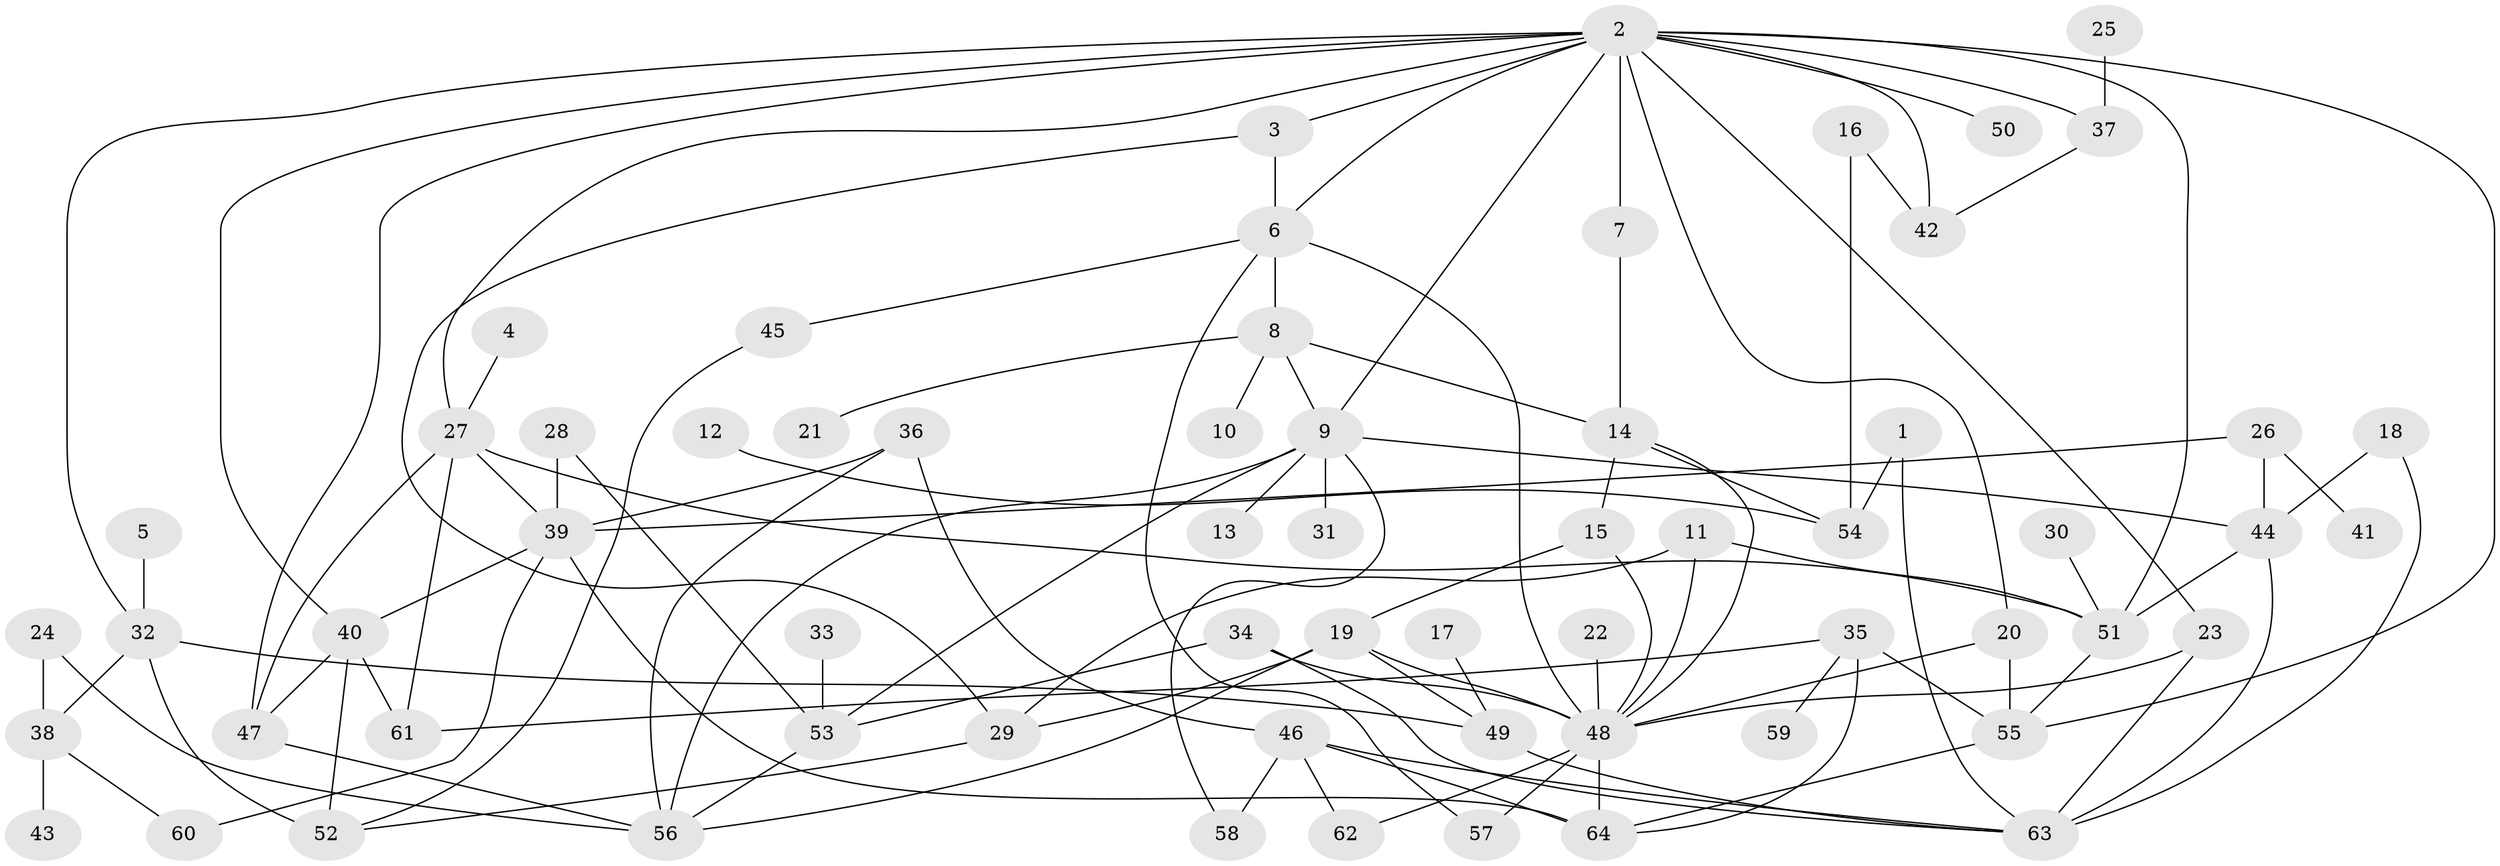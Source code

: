 // original degree distribution, {4: 0.2109375, 9: 0.0078125, 6: 0.0234375, 8: 0.015625, 5: 0.0390625, 2: 0.296875, 3: 0.203125, 1: 0.203125}
// Generated by graph-tools (version 1.1) at 2025/25/03/09/25 03:25:31]
// undirected, 64 vertices, 111 edges
graph export_dot {
graph [start="1"]
  node [color=gray90,style=filled];
  1;
  2;
  3;
  4;
  5;
  6;
  7;
  8;
  9;
  10;
  11;
  12;
  13;
  14;
  15;
  16;
  17;
  18;
  19;
  20;
  21;
  22;
  23;
  24;
  25;
  26;
  27;
  28;
  29;
  30;
  31;
  32;
  33;
  34;
  35;
  36;
  37;
  38;
  39;
  40;
  41;
  42;
  43;
  44;
  45;
  46;
  47;
  48;
  49;
  50;
  51;
  52;
  53;
  54;
  55;
  56;
  57;
  58;
  59;
  60;
  61;
  62;
  63;
  64;
  1 -- 54 [weight=1.0];
  1 -- 63 [weight=1.0];
  2 -- 3 [weight=1.0];
  2 -- 6 [weight=1.0];
  2 -- 7 [weight=1.0];
  2 -- 9 [weight=1.0];
  2 -- 20 [weight=1.0];
  2 -- 23 [weight=1.0];
  2 -- 27 [weight=1.0];
  2 -- 32 [weight=1.0];
  2 -- 37 [weight=1.0];
  2 -- 40 [weight=1.0];
  2 -- 42 [weight=1.0];
  2 -- 47 [weight=1.0];
  2 -- 50 [weight=1.0];
  2 -- 51 [weight=1.0];
  2 -- 55 [weight=1.0];
  3 -- 6 [weight=1.0];
  3 -- 29 [weight=1.0];
  4 -- 27 [weight=1.0];
  5 -- 32 [weight=1.0];
  6 -- 8 [weight=1.0];
  6 -- 45 [weight=1.0];
  6 -- 48 [weight=1.0];
  6 -- 57 [weight=1.0];
  7 -- 14 [weight=1.0];
  8 -- 9 [weight=1.0];
  8 -- 10 [weight=1.0];
  8 -- 14 [weight=1.0];
  8 -- 21 [weight=1.0];
  9 -- 13 [weight=1.0];
  9 -- 31 [weight=1.0];
  9 -- 44 [weight=1.0];
  9 -- 53 [weight=1.0];
  9 -- 56 [weight=1.0];
  9 -- 58 [weight=1.0];
  11 -- 29 [weight=1.0];
  11 -- 48 [weight=1.0];
  11 -- 51 [weight=1.0];
  12 -- 54 [weight=1.0];
  14 -- 15 [weight=1.0];
  14 -- 48 [weight=1.0];
  14 -- 54 [weight=1.0];
  15 -- 19 [weight=1.0];
  15 -- 48 [weight=1.0];
  16 -- 42 [weight=1.0];
  16 -- 54 [weight=1.0];
  17 -- 49 [weight=1.0];
  18 -- 44 [weight=1.0];
  18 -- 63 [weight=1.0];
  19 -- 29 [weight=1.0];
  19 -- 48 [weight=1.0];
  19 -- 49 [weight=1.0];
  19 -- 56 [weight=1.0];
  20 -- 48 [weight=1.0];
  20 -- 55 [weight=1.0];
  22 -- 48 [weight=1.0];
  23 -- 48 [weight=1.0];
  23 -- 63 [weight=1.0];
  24 -- 38 [weight=1.0];
  24 -- 56 [weight=1.0];
  25 -- 37 [weight=1.0];
  26 -- 39 [weight=1.0];
  26 -- 41 [weight=1.0];
  26 -- 44 [weight=1.0];
  27 -- 39 [weight=1.0];
  27 -- 47 [weight=1.0];
  27 -- 51 [weight=1.0];
  27 -- 61 [weight=1.0];
  28 -- 39 [weight=1.0];
  28 -- 53 [weight=1.0];
  29 -- 52 [weight=1.0];
  30 -- 51 [weight=1.0];
  32 -- 38 [weight=1.0];
  32 -- 49 [weight=1.0];
  32 -- 52 [weight=2.0];
  33 -- 53 [weight=1.0];
  34 -- 48 [weight=1.0];
  34 -- 53 [weight=1.0];
  34 -- 63 [weight=1.0];
  35 -- 55 [weight=1.0];
  35 -- 59 [weight=1.0];
  35 -- 61 [weight=1.0];
  35 -- 64 [weight=1.0];
  36 -- 39 [weight=1.0];
  36 -- 46 [weight=1.0];
  36 -- 56 [weight=1.0];
  37 -- 42 [weight=1.0];
  38 -- 43 [weight=1.0];
  38 -- 60 [weight=1.0];
  39 -- 40 [weight=1.0];
  39 -- 60 [weight=1.0];
  39 -- 64 [weight=1.0];
  40 -- 47 [weight=1.0];
  40 -- 52 [weight=1.0];
  40 -- 61 [weight=1.0];
  44 -- 51 [weight=1.0];
  44 -- 63 [weight=2.0];
  45 -- 52 [weight=1.0];
  46 -- 58 [weight=1.0];
  46 -- 62 [weight=1.0];
  46 -- 63 [weight=1.0];
  46 -- 64 [weight=1.0];
  47 -- 56 [weight=1.0];
  48 -- 57 [weight=1.0];
  48 -- 62 [weight=1.0];
  48 -- 64 [weight=1.0];
  49 -- 63 [weight=1.0];
  51 -- 55 [weight=1.0];
  53 -- 56 [weight=1.0];
  55 -- 64 [weight=1.0];
}
